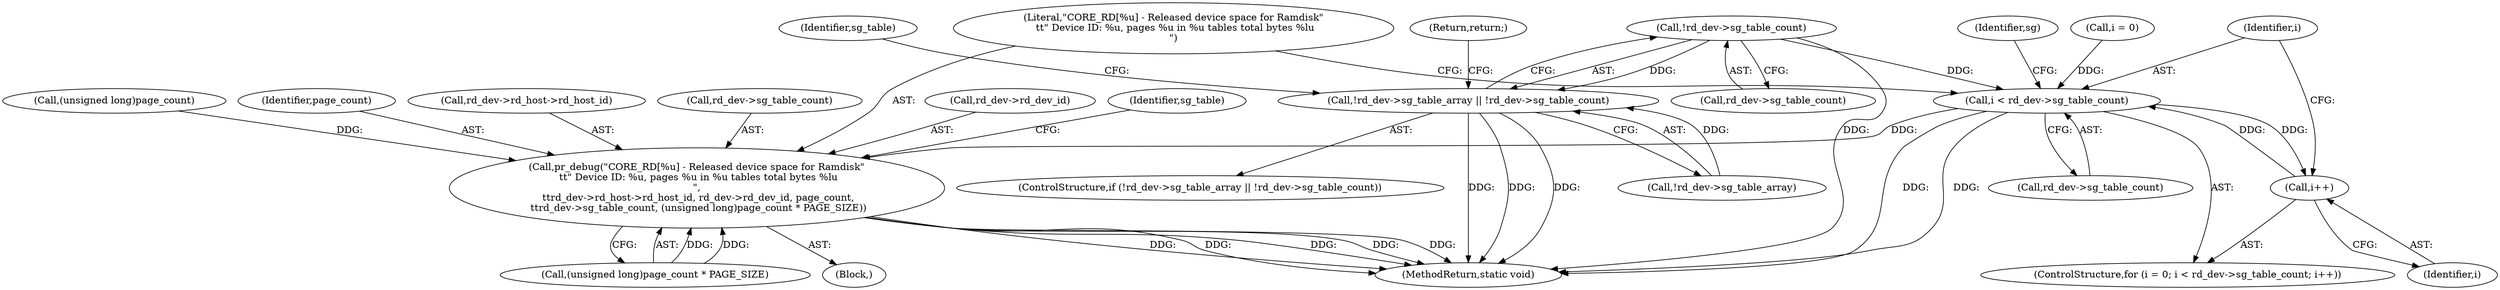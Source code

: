 digraph "1_linux_4442dc8a92b8f9ad8ee9e7f8438f4c04c03a22dc_0@pointer" {
"1000119" [label="(Call,!rd_dev->sg_table_count)"];
"1000114" [label="(Call,!rd_dev->sg_table_array || !rd_dev->sg_table_count)"];
"1000133" [label="(Call,i < rd_dev->sg_table_count)"];
"1000138" [label="(Call,i++)"];
"1000181" [label="(Call,pr_debug(\"CORE_RD[%u] - Released device space for Ramdisk\"\n \t\t\" Device ID: %u, pages %u in %u tables total bytes %lu\n\",\n \t\trd_dev->rd_host->rd_host_id, rd_dev->rd_dev_id, page_count,\n \t\trd_dev->sg_table_count, (unsigned long)page_count * PAGE_SIZE))"];
"1000191" [label="(Identifier,page_count)"];
"1000139" [label="(Identifier,i)"];
"1000183" [label="(Call,rd_dev->rd_host->rd_host_id)"];
"1000195" [label="(Call,(unsigned long)page_count * PAGE_SIZE)"];
"1000113" [label="(ControlStructure,if (!rd_dev->sg_table_array || !rd_dev->sg_table_count))"];
"1000114" [label="(Call,!rd_dev->sg_table_array || !rd_dev->sg_table_count)"];
"1000192" [label="(Call,rd_dev->sg_table_count)"];
"1000125" [label="(Identifier,sg_table)"];
"1000133" [label="(Call,i < rd_dev->sg_table_count)"];
"1000181" [label="(Call,pr_debug(\"CORE_RD[%u] - Released device space for Ramdisk\"\n \t\t\" Device ID: %u, pages %u in %u tables total bytes %lu\n\",\n \t\trd_dev->rd_host->rd_host_id, rd_dev->rd_dev_id, page_count,\n \t\trd_dev->sg_table_count, (unsigned long)page_count * PAGE_SIZE))"];
"1000115" [label="(Call,!rd_dev->sg_table_array)"];
"1000138" [label="(Call,i++)"];
"1000212" [label="(MethodReturn,static void)"];
"1000129" [label="(ControlStructure,for (i = 0; i < rd_dev->sg_table_count; i++))"];
"1000142" [label="(Identifier,sg)"];
"1000188" [label="(Call,rd_dev->rd_dev_id)"];
"1000123" [label="(Return,return;)"];
"1000130" [label="(Call,i = 0)"];
"1000102" [label="(Block,)"];
"1000135" [label="(Call,rd_dev->sg_table_count)"];
"1000134" [label="(Identifier,i)"];
"1000201" [label="(Identifier,sg_table)"];
"1000196" [label="(Call,(unsigned long)page_count)"];
"1000120" [label="(Call,rd_dev->sg_table_count)"];
"1000182" [label="(Literal,\"CORE_RD[%u] - Released device space for Ramdisk\"\n \t\t\" Device ID: %u, pages %u in %u tables total bytes %lu\n\")"];
"1000119" [label="(Call,!rd_dev->sg_table_count)"];
"1000119" -> "1000114"  [label="AST: "];
"1000119" -> "1000120"  [label="CFG: "];
"1000120" -> "1000119"  [label="AST: "];
"1000114" -> "1000119"  [label="CFG: "];
"1000119" -> "1000212"  [label="DDG: "];
"1000119" -> "1000114"  [label="DDG: "];
"1000119" -> "1000133"  [label="DDG: "];
"1000114" -> "1000113"  [label="AST: "];
"1000114" -> "1000115"  [label="CFG: "];
"1000115" -> "1000114"  [label="AST: "];
"1000123" -> "1000114"  [label="CFG: "];
"1000125" -> "1000114"  [label="CFG: "];
"1000114" -> "1000212"  [label="DDG: "];
"1000114" -> "1000212"  [label="DDG: "];
"1000114" -> "1000212"  [label="DDG: "];
"1000115" -> "1000114"  [label="DDG: "];
"1000133" -> "1000129"  [label="AST: "];
"1000133" -> "1000135"  [label="CFG: "];
"1000134" -> "1000133"  [label="AST: "];
"1000135" -> "1000133"  [label="AST: "];
"1000142" -> "1000133"  [label="CFG: "];
"1000182" -> "1000133"  [label="CFG: "];
"1000133" -> "1000212"  [label="DDG: "];
"1000133" -> "1000212"  [label="DDG: "];
"1000138" -> "1000133"  [label="DDG: "];
"1000130" -> "1000133"  [label="DDG: "];
"1000133" -> "1000138"  [label="DDG: "];
"1000133" -> "1000181"  [label="DDG: "];
"1000138" -> "1000129"  [label="AST: "];
"1000138" -> "1000139"  [label="CFG: "];
"1000139" -> "1000138"  [label="AST: "];
"1000134" -> "1000138"  [label="CFG: "];
"1000181" -> "1000102"  [label="AST: "];
"1000181" -> "1000195"  [label="CFG: "];
"1000182" -> "1000181"  [label="AST: "];
"1000183" -> "1000181"  [label="AST: "];
"1000188" -> "1000181"  [label="AST: "];
"1000191" -> "1000181"  [label="AST: "];
"1000192" -> "1000181"  [label="AST: "];
"1000195" -> "1000181"  [label="AST: "];
"1000201" -> "1000181"  [label="CFG: "];
"1000181" -> "1000212"  [label="DDG: "];
"1000181" -> "1000212"  [label="DDG: "];
"1000181" -> "1000212"  [label="DDG: "];
"1000181" -> "1000212"  [label="DDG: "];
"1000181" -> "1000212"  [label="DDG: "];
"1000196" -> "1000181"  [label="DDG: "];
"1000195" -> "1000181"  [label="DDG: "];
"1000195" -> "1000181"  [label="DDG: "];
}

